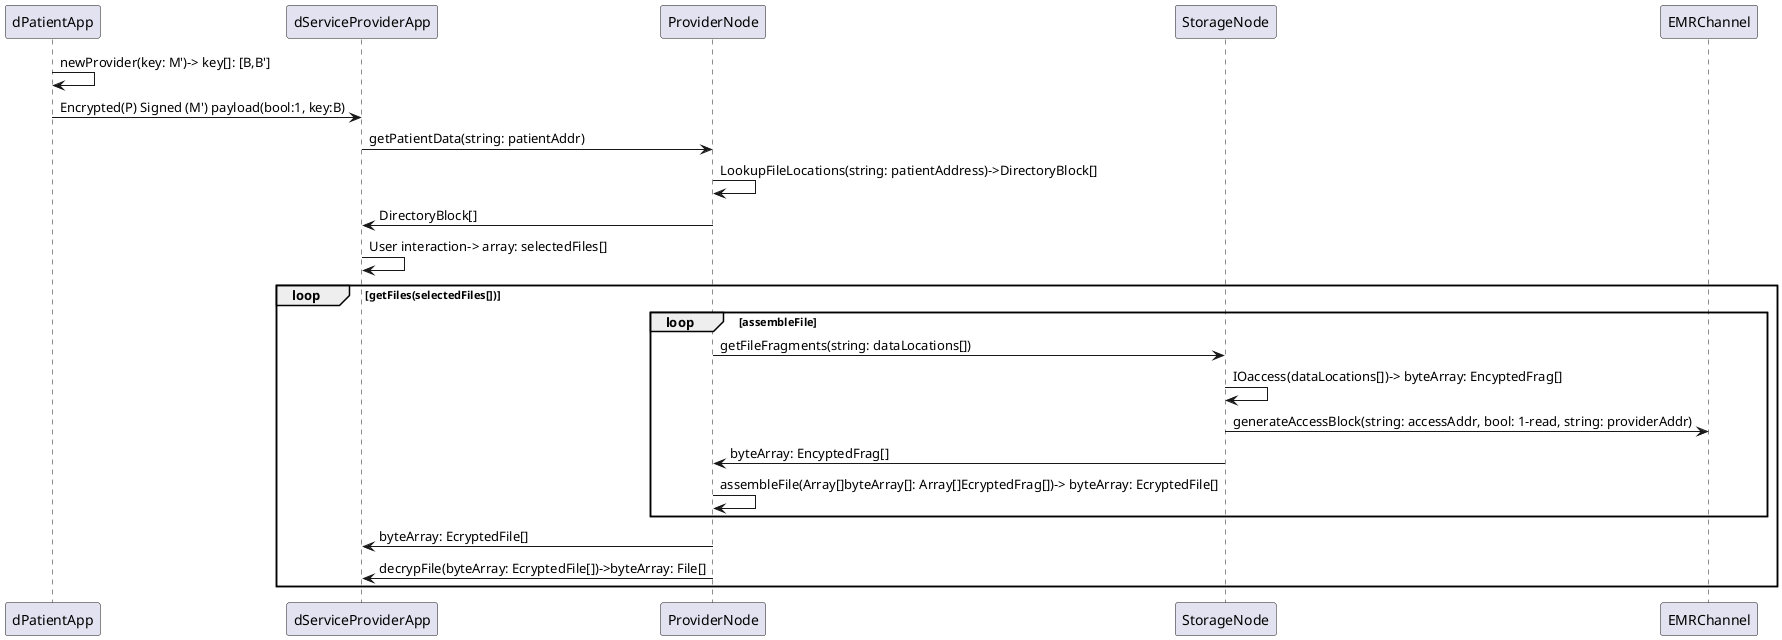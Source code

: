 @startuml
dPatientApp->dPatientApp: newProvider(key: M')-> key[]: [B,B']
dPatientApp->dServiceProviderApp: Encrypted(P) Signed (M') payload(bool:1, key:B)
dServiceProviderApp-> ProviderNode: getPatientData(string: patientAddr)
ProviderNode->ProviderNode: LookupFileLocations(string: patientAddress)->DirectoryBlock[]
ProviderNode-> dServiceProviderApp: DirectoryBlock[]
dServiceProviderApp->dServiceProviderApp: User interaction-> array: selectedFiles[]
loop getFiles(selectedFiles[])
loop assembleFile
ProviderNode->StorageNode: getFileFragments(string: dataLocations[])
StorageNode->StorageNode: IOaccess(dataLocations[])-> byteArray: EncyptedFrag[]
StorageNode->EMRChannel: generateAccessBlock(string: accessAddr, bool: 1-read, string: providerAddr)
StorageNode->ProviderNode: byteArray: EncyptedFrag[]
ProviderNode->ProviderNode: assembleFile(Array[]byteArray[]: Array[]EcryptedFrag[])-> byteArray: EcryptedFile[]
end
ProviderNode->dServiceProviderApp: byteArray: EcryptedFile[]
ProviderNode->dServiceProviderApp: decrypFile(byteArray: EcryptedFile[])->byteArray: File[]
end
@enduml
